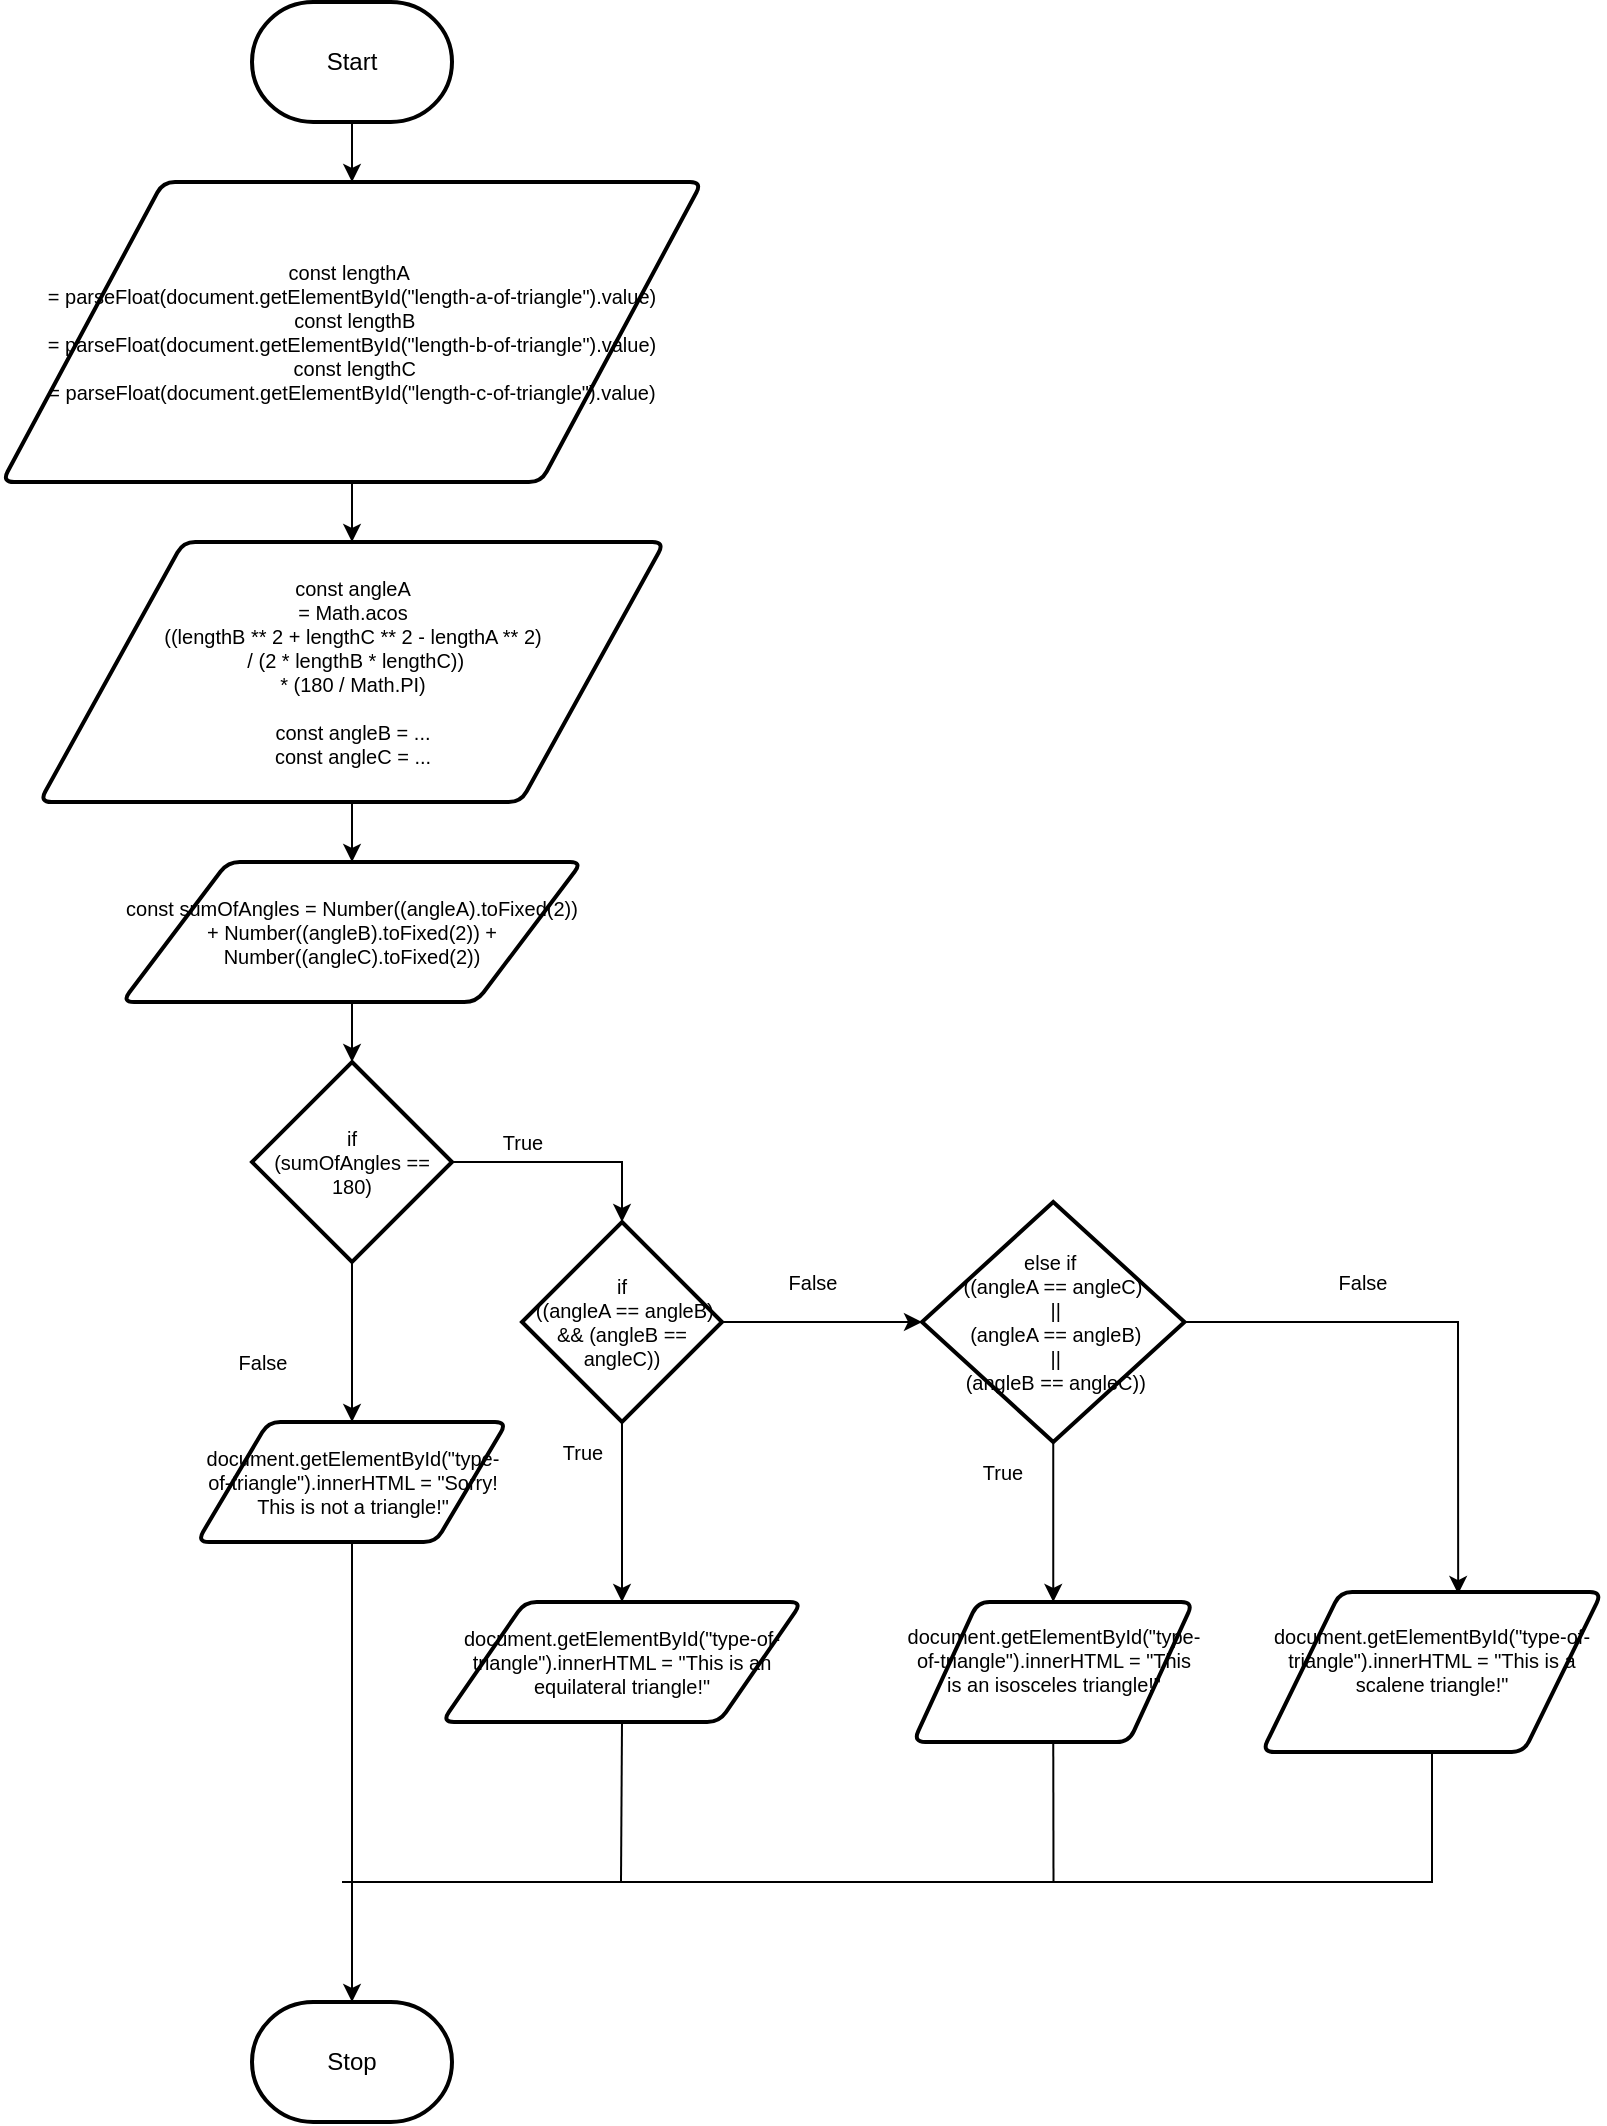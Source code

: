 <mxfile>
    <diagram id="HIP3nbAZw_EuaXWnEj3U" name="Page-1">
        <mxGraphModel dx="1086" dy="658" grid="1" gridSize="10" guides="1" tooltips="1" connect="1" arrows="1" fold="1" page="1" pageScale="1" pageWidth="850" pageHeight="1100" math="0" shadow="0">
            <root>
                <mxCell id="0"/>
                <mxCell id="1" parent="0"/>
                <mxCell id="5" style="edgeStyle=none;html=1;exitX=0.5;exitY=1;exitDx=0;exitDy=0;exitPerimeter=0;entryX=0.5;entryY=0;entryDx=0;entryDy=0;" parent="1" source="2" target="4" edge="1">
                    <mxGeometry relative="1" as="geometry"/>
                </mxCell>
                <mxCell id="2" value="Start" style="strokeWidth=2;html=1;shape=mxgraph.flowchart.terminator;whiteSpace=wrap;" parent="1" vertex="1">
                    <mxGeometry x="155" y="20" width="100" height="60" as="geometry"/>
                </mxCell>
                <mxCell id="3" value="Stop" style="strokeWidth=2;html=1;shape=mxgraph.flowchart.terminator;whiteSpace=wrap;" parent="1" vertex="1">
                    <mxGeometry x="155" y="1020" width="100" height="60" as="geometry"/>
                </mxCell>
                <mxCell id="7" style="edgeStyle=none;html=1;exitX=0.5;exitY=1;exitDx=0;exitDy=0;entryX=0.5;entryY=0;entryDx=0;entryDy=0;" parent="1" source="4" target="6" edge="1">
                    <mxGeometry relative="1" as="geometry"/>
                </mxCell>
                <mxCell id="4" value="&lt;div style=&quot;font-size: 10px;&quot;&gt;const lengthA&amp;nbsp;&lt;/div&gt;&lt;div style=&quot;font-size: 10px;&quot;&gt;= parseFloat(document.getElementById(&quot;length-a-of-triangle&quot;).value)&lt;/div&gt;&lt;div style=&quot;font-size: 10px;&quot;&gt;&amp;nbsp; const lengthB&amp;nbsp;&lt;/div&gt;&lt;div style=&quot;font-size: 10px;&quot;&gt;= parseFloat(document.getElementById(&quot;length-b-of-triangle&quot;).value)&lt;/div&gt;&lt;div style=&quot;font-size: 10px;&quot;&gt;&amp;nbsp; const lengthC&amp;nbsp;&lt;/div&gt;&lt;div style=&quot;font-size: 10px;&quot;&gt;= parseFloat(document.getElementById(&quot;length-c-of-triangle&quot;).value)&lt;/div&gt;" style="shape=parallelogram;html=1;strokeWidth=2;perimeter=parallelogramPerimeter;whiteSpace=wrap;rounded=1;arcSize=12;size=0.23;fontSize=10;" parent="1" vertex="1">
                    <mxGeometry x="30.01" y="110" width="350" height="150" as="geometry"/>
                </mxCell>
                <mxCell id="9" style="edgeStyle=none;html=1;exitX=0.5;exitY=1;exitDx=0;exitDy=0;entryX=0.5;entryY=0;entryDx=0;entryDy=0;" parent="1" source="6" target="8" edge="1">
                    <mxGeometry relative="1" as="geometry"/>
                </mxCell>
                <mxCell id="6" value="const angleA &lt;br style=&quot;font-size: 10px;&quot;&gt;= Math.acos&lt;br style=&quot;font-size: 10px;&quot;&gt;((lengthB ** 2 + lengthC ** 2 - lengthA ** 2)&lt;br style=&quot;font-size: 10px;&quot;&gt;&amp;nbsp;/ (2 * lengthB * lengthC)) &lt;br style=&quot;font-size: 10px;&quot;&gt;* (180 / Math.PI)&lt;br style=&quot;font-size: 10px;&quot;&gt;&lt;br style=&quot;font-size: 10px;&quot;&gt;const angleB = ...&lt;br style=&quot;font-size: 10px;&quot;&gt;const angleC = ..." style="shape=parallelogram;html=1;strokeWidth=2;perimeter=parallelogramPerimeter;whiteSpace=wrap;rounded=1;arcSize=12;size=0.23;fontSize=10;" parent="1" vertex="1">
                    <mxGeometry x="48.75" y="290" width="312.5" height="130" as="geometry"/>
                </mxCell>
                <mxCell id="11" style="edgeStyle=none;html=1;exitX=0.5;exitY=1;exitDx=0;exitDy=0;entryX=0.5;entryY=0;entryDx=0;entryDy=0;entryPerimeter=0;" parent="1" source="8" target="10" edge="1">
                    <mxGeometry relative="1" as="geometry"/>
                </mxCell>
                <mxCell id="8" value="const sumOfAngles = Number((angleA).toFixed(2)) + Number((angleB).toFixed(2)) + Number((angleC).toFixed(2))" style="shape=parallelogram;html=1;strokeWidth=2;perimeter=parallelogramPerimeter;whiteSpace=wrap;rounded=1;arcSize=12;size=0.23;fontSize=10;" parent="1" vertex="1">
                    <mxGeometry x="90.01" y="450" width="230" height="70" as="geometry"/>
                </mxCell>
                <mxCell id="18" style="edgeStyle=none;rounded=0;html=1;exitX=1;exitY=0.5;exitDx=0;exitDy=0;exitPerimeter=0;entryX=0.5;entryY=0;entryDx=0;entryDy=0;entryPerimeter=0;fontSize=10;" parent="1" source="10" target="17" edge="1">
                    <mxGeometry relative="1" as="geometry">
                        <Array as="points">
                            <mxPoint x="340" y="600"/>
                        </Array>
                    </mxGeometry>
                </mxCell>
                <mxCell id="27" style="edgeStyle=none;rounded=0;html=1;exitX=0.5;exitY=1;exitDx=0;exitDy=0;exitPerimeter=0;entryX=0.5;entryY=0;entryDx=0;entryDy=0;fontSize=10;" parent="1" source="10" target="26" edge="1">
                    <mxGeometry relative="1" as="geometry"/>
                </mxCell>
                <mxCell id="10" value="if &lt;br style=&quot;font-size: 10px;&quot;&gt;(sumOfAngles == 180)" style="strokeWidth=2;html=1;shape=mxgraph.flowchart.decision;whiteSpace=wrap;fontSize=10;" parent="1" vertex="1">
                    <mxGeometry x="155.01" y="550" width="100" height="100" as="geometry"/>
                </mxCell>
                <mxCell id="49" style="edgeStyle=none;rounded=0;html=1;exitX=0.5;exitY=1;exitDx=0;exitDy=0;fontSize=10;endArrow=none;endFill=0;" parent="1" source="12" edge="1">
                    <mxGeometry relative="1" as="geometry">
                        <mxPoint x="339.5" y="960" as="targetPoint"/>
                    </mxGeometry>
                </mxCell>
                <mxCell id="12" value="document.getElementById(&quot;type-of-triangle&quot;).innerHTML = &quot;This is an equilateral triangle!&quot;" style="shape=parallelogram;html=1;strokeWidth=2;perimeter=parallelogramPerimeter;whiteSpace=wrap;rounded=1;arcSize=12;size=0.23;fontSize=10;" parent="1" vertex="1">
                    <mxGeometry x="250" y="820" width="180" height="60" as="geometry"/>
                </mxCell>
                <mxCell id="39" style="edgeStyle=none;rounded=0;html=1;exitX=0.5;exitY=1;exitDx=0;exitDy=0;exitPerimeter=0;entryX=0.5;entryY=0;entryDx=0;entryDy=0;fontSize=10;" parent="1" source="14" target="31" edge="1">
                    <mxGeometry relative="1" as="geometry"/>
                </mxCell>
                <mxCell id="40" style="edgeStyle=none;rounded=0;html=1;exitX=1;exitY=0.5;exitDx=0;exitDy=0;exitPerimeter=0;entryX=0.577;entryY=0.013;entryDx=0;entryDy=0;entryPerimeter=0;fontSize=10;" parent="1" source="14" target="34" edge="1">
                    <mxGeometry relative="1" as="geometry">
                        <Array as="points">
                            <mxPoint x="758" y="680"/>
                        </Array>
                    </mxGeometry>
                </mxCell>
                <mxCell id="14" value="else if&amp;nbsp;&lt;br style=&quot;font-size: 10px;&quot;&gt;((angleA == angleC)&lt;br style=&quot;font-size: 10px;&quot;&gt;&amp;nbsp;||&lt;br style=&quot;font-size: 10px;&quot;&gt;&amp;nbsp;(angleA == angleB)&lt;br style=&quot;font-size: 10px;&quot;&gt;&amp;nbsp;||&lt;br style=&quot;font-size: 10px;&quot;&gt;&amp;nbsp;(angleB == angleC))" style="strokeWidth=2;html=1;shape=mxgraph.flowchart.decision;whiteSpace=wrap;fontSize=10;" parent="1" vertex="1">
                    <mxGeometry x="490" y="620" width="131.25" height="120" as="geometry"/>
                </mxCell>
                <mxCell id="36" style="edgeStyle=none;rounded=0;html=1;exitX=1;exitY=0.5;exitDx=0;exitDy=0;exitPerimeter=0;entryX=0;entryY=0.5;entryDx=0;entryDy=0;entryPerimeter=0;fontSize=10;" parent="1" source="17" target="14" edge="1">
                    <mxGeometry relative="1" as="geometry"/>
                </mxCell>
                <mxCell id="37" style="edgeStyle=none;rounded=0;html=1;exitX=0.5;exitY=1;exitDx=0;exitDy=0;exitPerimeter=0;fontSize=10;" parent="1" source="17" target="12" edge="1">
                    <mxGeometry relative="1" as="geometry"/>
                </mxCell>
                <mxCell id="17" value="if&lt;br&gt;&amp;nbsp;((angleA == angleB) &amp;amp;&amp;amp; (angleB == angleC))" style="strokeWidth=2;html=1;shape=mxgraph.flowchart.decision;whiteSpace=wrap;fontSize=10;" parent="1" vertex="1">
                    <mxGeometry x="290" y="630" width="100" height="100" as="geometry"/>
                </mxCell>
                <mxCell id="19" value="True" style="text;html=1;align=center;verticalAlign=middle;resizable=0;points=[];autosize=1;strokeColor=none;fillColor=none;fontSize=10;" parent="1" vertex="1">
                    <mxGeometry x="270" y="575" width="40" height="30" as="geometry"/>
                </mxCell>
                <mxCell id="25" value="False" style="text;html=1;align=center;verticalAlign=middle;resizable=0;points=[];autosize=1;strokeColor=none;fillColor=none;fontSize=10;" parent="1" vertex="1">
                    <mxGeometry x="135" y="685" width="50" height="30" as="geometry"/>
                </mxCell>
                <mxCell id="28" style="edgeStyle=none;rounded=0;html=1;exitX=0.5;exitY=1;exitDx=0;exitDy=0;fontSize=10;" parent="1" source="26" target="3" edge="1">
                    <mxGeometry relative="1" as="geometry"/>
                </mxCell>
                <mxCell id="26" value="document.getElementById(&quot;type-of-triangle&quot;).innerHTML = &quot;Sorry! This is not a triangle!&quot;" style="shape=parallelogram;html=1;strokeWidth=2;perimeter=parallelogramPerimeter;whiteSpace=wrap;rounded=1;arcSize=12;size=0.23;fontSize=10;" parent="1" vertex="1">
                    <mxGeometry x="127.51" y="730" width="155" height="60" as="geometry"/>
                </mxCell>
                <mxCell id="48" style="edgeStyle=none;rounded=0;html=1;exitX=0.5;exitY=1;exitDx=0;exitDy=0;fontSize=10;endArrow=none;endFill=0;" parent="1" source="31" edge="1">
                    <mxGeometry relative="1" as="geometry">
                        <mxPoint x="555.75" y="960" as="targetPoint"/>
                    </mxGeometry>
                </mxCell>
                <mxCell id="31" value="&lt;div&gt;document.getElementById(&quot;type-of-triangle&quot;).innerHTML = &quot;This is an isosceles triangle!&quot;&lt;/div&gt;&lt;div&gt;&lt;br&gt;&lt;/div&gt;" style="shape=parallelogram;html=1;strokeWidth=2;perimeter=parallelogramPerimeter;whiteSpace=wrap;rounded=1;arcSize=12;size=0.23;fontSize=10;" parent="1" vertex="1">
                    <mxGeometry x="485.63" y="820" width="140" height="70" as="geometry"/>
                </mxCell>
                <mxCell id="47" style="edgeStyle=none;rounded=0;html=1;exitX=0.5;exitY=1;exitDx=0;exitDy=0;fontSize=10;endArrow=none;endFill=0;" parent="1" source="34" edge="1">
                    <mxGeometry relative="1" as="geometry">
                        <mxPoint x="200" y="960" as="targetPoint"/>
                        <Array as="points">
                            <mxPoint x="745" y="960"/>
                        </Array>
                    </mxGeometry>
                </mxCell>
                <mxCell id="34" value="&lt;div&gt;document.getElementById(&quot;type-of-triangle&quot;).innerHTML = &quot;This is a scalene triangle!&quot;&lt;/div&gt;&lt;div&gt;&lt;br&gt;&lt;/div&gt;" style="shape=parallelogram;html=1;strokeWidth=2;perimeter=parallelogramPerimeter;whiteSpace=wrap;rounded=1;arcSize=12;size=0.23;fontSize=10;" parent="1" vertex="1">
                    <mxGeometry x="660" y="815" width="170" height="80" as="geometry"/>
                </mxCell>
                <mxCell id="41" value="False" style="text;html=1;align=center;verticalAlign=middle;resizable=0;points=[];autosize=1;strokeColor=none;fillColor=none;fontSize=10;" parent="1" vertex="1">
                    <mxGeometry x="685" y="645" width="50" height="30" as="geometry"/>
                </mxCell>
                <mxCell id="42" value="False" style="text;html=1;align=center;verticalAlign=middle;resizable=0;points=[];autosize=1;strokeColor=none;fillColor=none;fontSize=10;" parent="1" vertex="1">
                    <mxGeometry x="410" y="645" width="50" height="30" as="geometry"/>
                </mxCell>
                <mxCell id="44" value="True" style="text;html=1;align=center;verticalAlign=middle;resizable=0;points=[];autosize=1;strokeColor=none;fillColor=none;fontSize=10;" parent="1" vertex="1">
                    <mxGeometry x="510" y="740" width="40" height="30" as="geometry"/>
                </mxCell>
                <mxCell id="45" value="True" style="text;html=1;align=center;verticalAlign=middle;resizable=0;points=[];autosize=1;strokeColor=none;fillColor=none;fontSize=10;" parent="1" vertex="1">
                    <mxGeometry x="300" y="730" width="40" height="30" as="geometry"/>
                </mxCell>
            </root>
        </mxGraphModel>
    </diagram>
</mxfile>